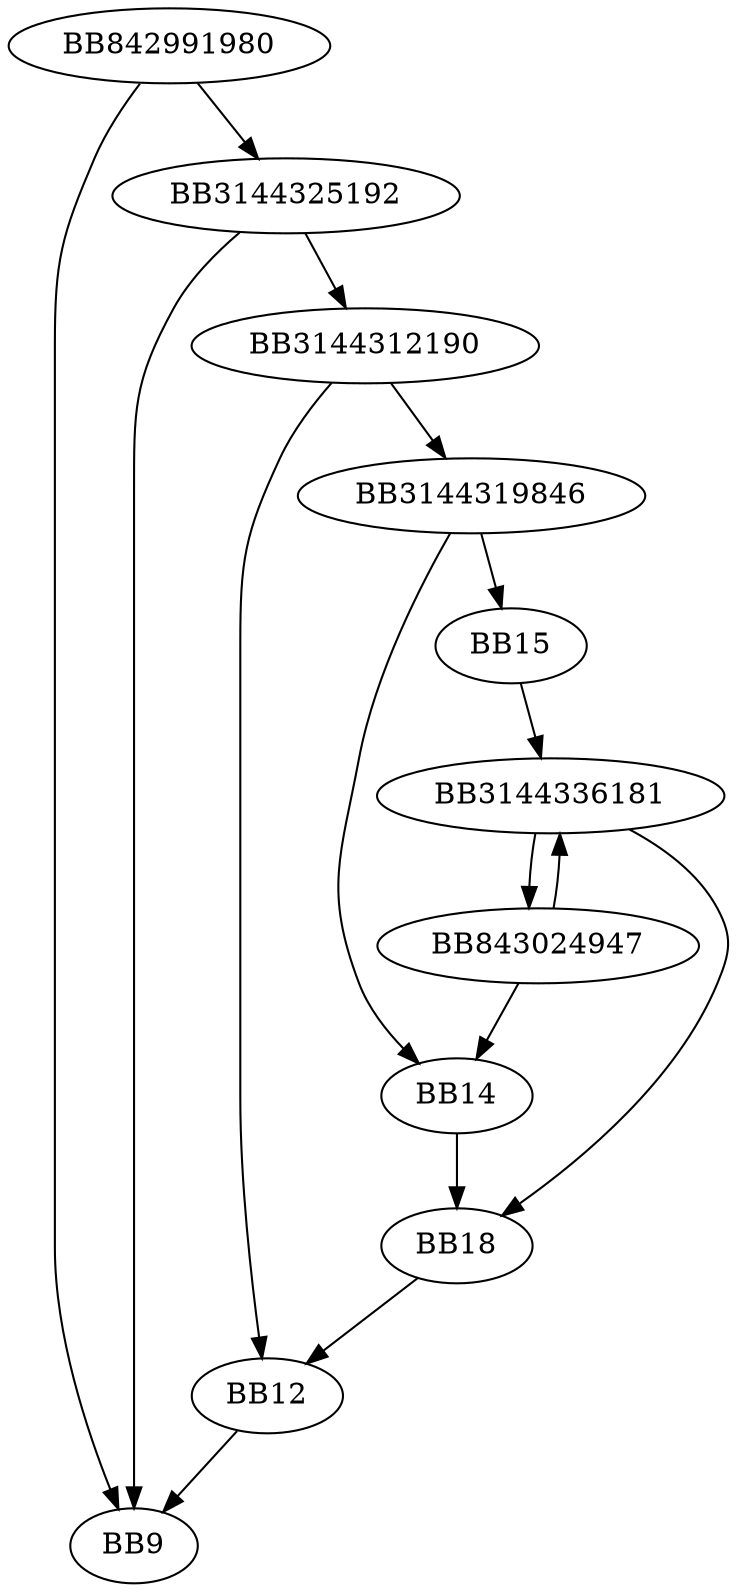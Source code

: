 digraph G{
	BB842991980->BB9;
	BB842991980->BB3144325192;
	BB3144325192->BB3144312190;
	BB3144325192->BB9;
	BB3144312190->BB12;
	BB3144312190->BB3144319846;
	BB3144319846->BB14;
	BB3144319846->BB15;
	BB15->BB3144336181;
	BB3144336181->BB843024947;
	BB3144336181->BB18;
	BB843024947->BB14;
	BB843024947->BB3144336181;
	BB14->BB18;
	BB18->BB12;
	BB12->BB9;
}
